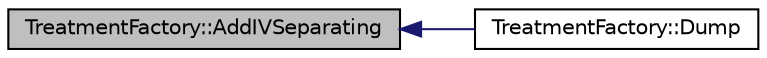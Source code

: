 digraph G
{
  edge [fontname="Helvetica",fontsize="10",labelfontname="Helvetica",labelfontsize="10"];
  node [fontname="Helvetica",fontsize="10",shape=record];
  rankdir="LR";
  Node1 [label="TreatmentFactory::AddIVSeparating",height=0.2,width=0.4,color="black", fillcolor="grey75", style="filled" fontcolor="black"];
  Node1 -> Node2 [dir="back",color="midnightblue",fontsize="10",style="solid",fontname="Helvetica"];
  Node2 [label="TreatmentFactory::Dump",height=0.2,width=0.4,color="black", fillcolor="white", style="filled",URL="$class_treatment_factory.html#aa416589f1fa2025f1dc8dfbbcd5f9371",tooltip="Write Modification (exchange between Cooling, Separation and Stock)"];
}

